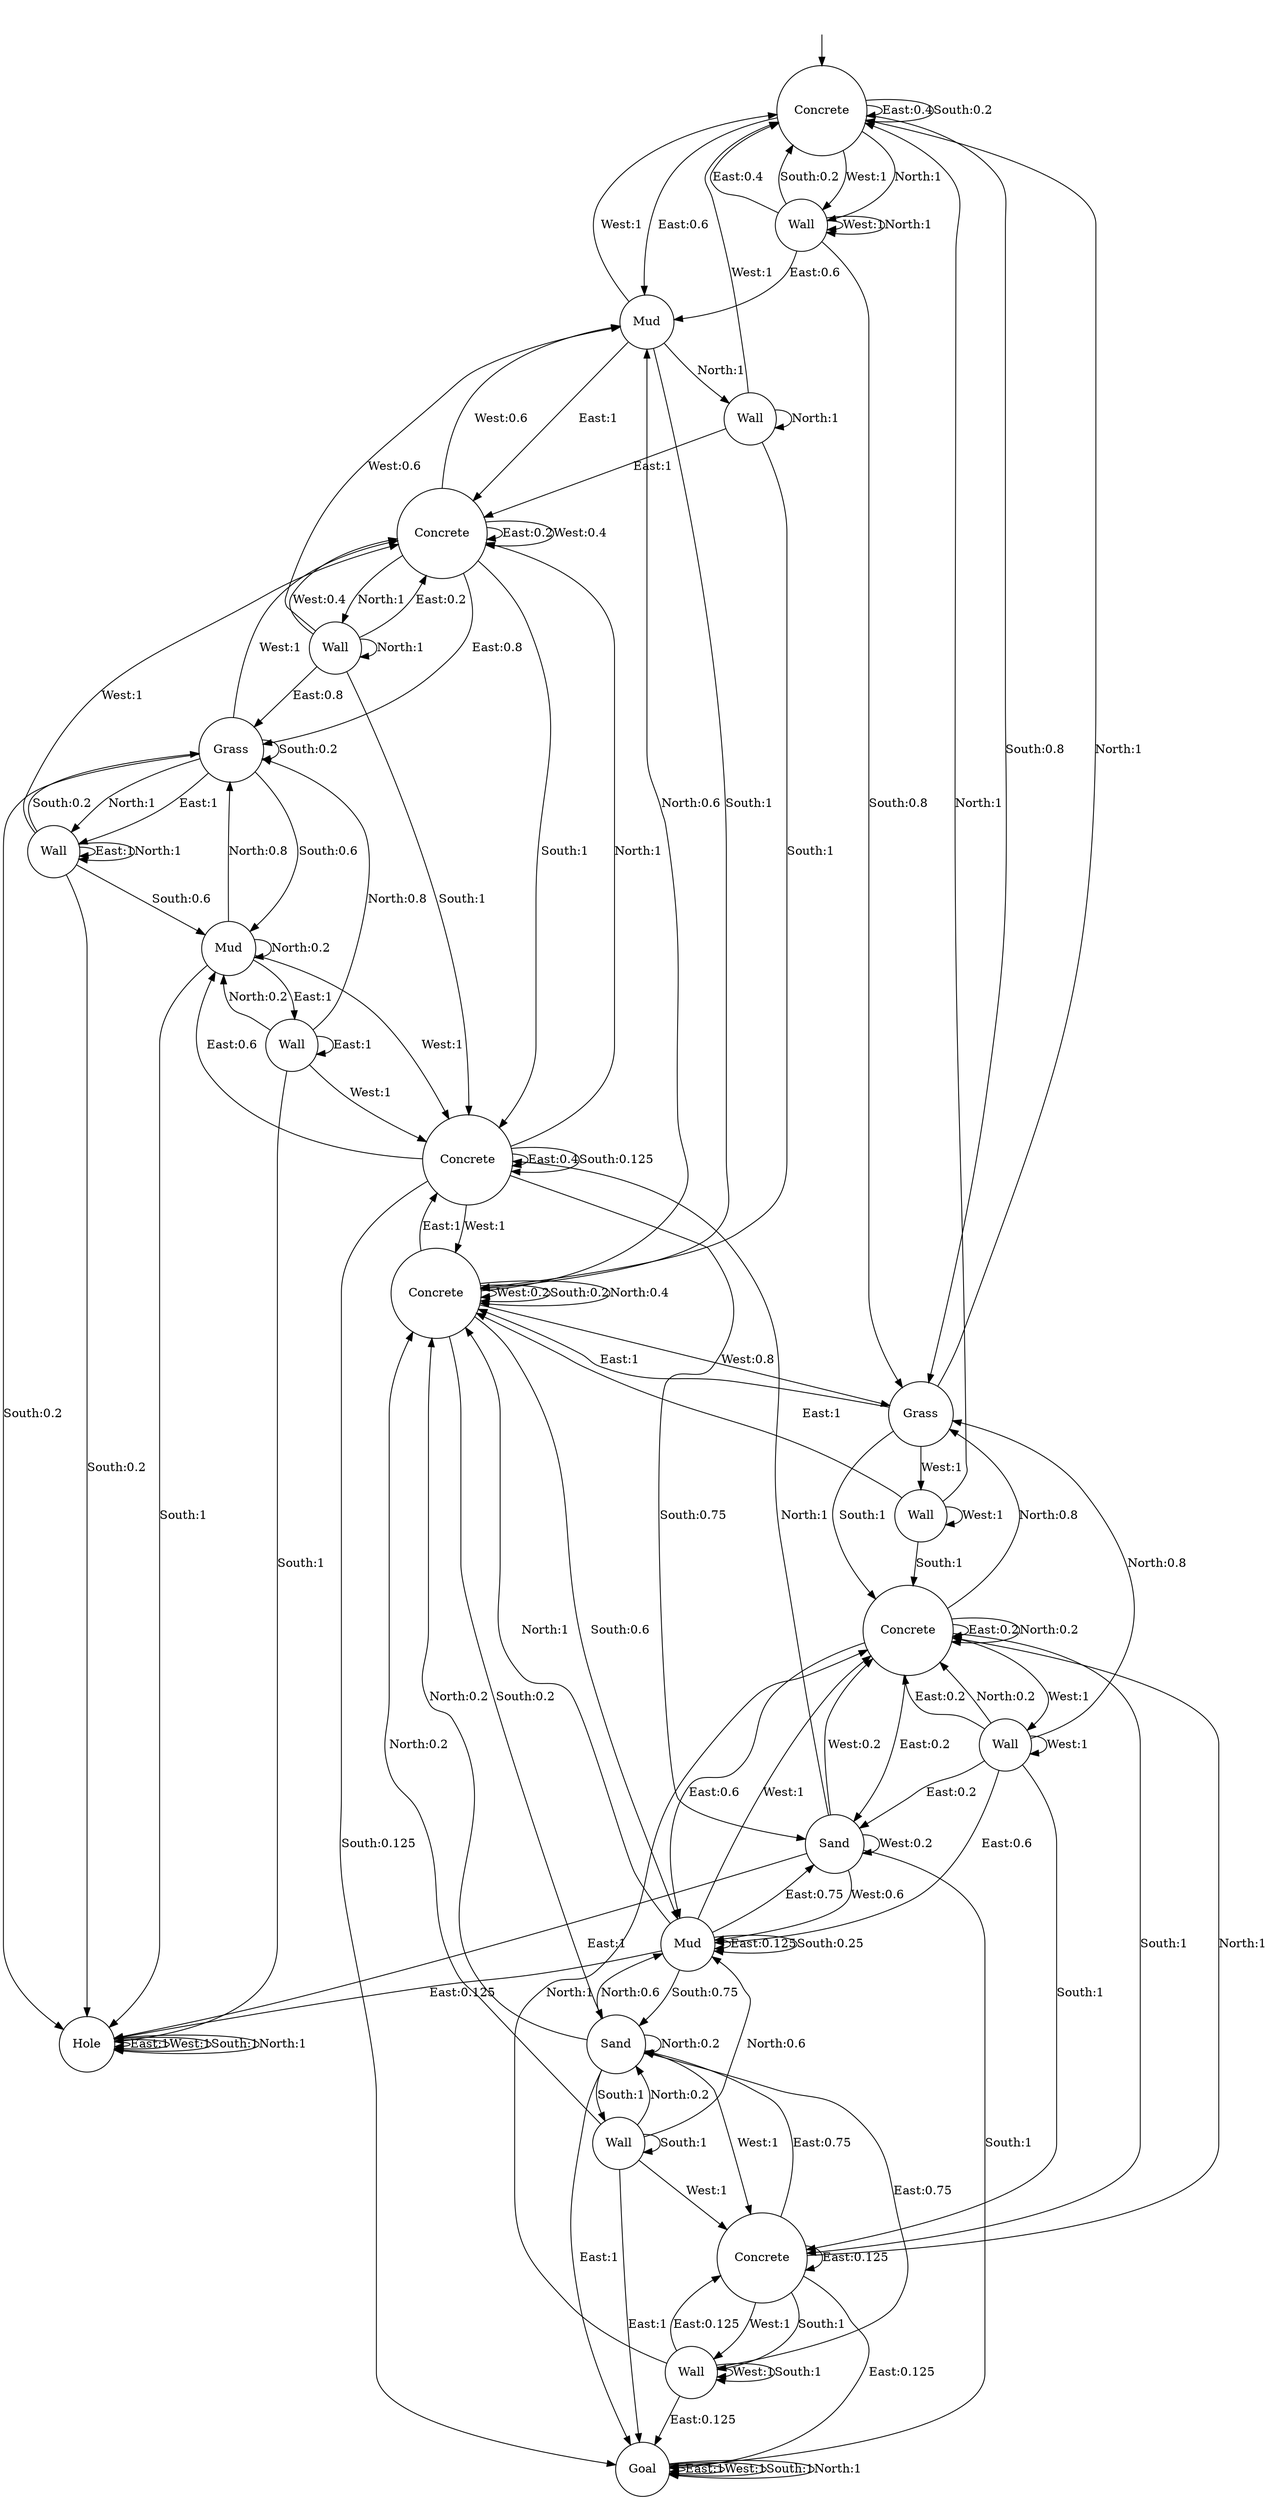 digraph g {
__start0 [label="" shape="none"];
0 [shape="circle" label="Concrete"];
1 [shape="circle" label="Wall"];
2 [shape="circle" label="Wall"];
3 [shape="circle" label="Grass"];
4 [shape="circle" label="Concrete"];
5 [shape="circle" label="Wall"];
6 [shape="circle" label="Concrete"];
7 [shape="circle" label="Wall"];
8 [shape="circle" label="Wall"];
9 [shape="circle" label="Mud"];
10 [shape="circle" label="Concrete"];
11 [shape="circle" label="Mud"];
12 [shape="circle" label="Wall"];
13 [shape="circle" label="Sand"];
14 [shape="circle" label="Concrete"];
15 [shape="circle" label="Wall"];
16 [shape="circle" label="Concrete"];
17 [shape="circle" label="Sand"];
18 [shape="circle" label="Goal"];
19 [shape="circle" label="Wall"];
20 [shape="circle" label="Grass"];
21 [shape="circle" label="Wall"];
22 [shape="circle" label="Mud"];
23 [shape="circle" label="Hole"];
0 -> 0 [label="East:0.4"];
0 -> 9 [label="East:0.6"];
0 -> 1 [label="West:1"];
0 -> 0 [label="South:0.2"];
0 -> 3 [label="South:0.8"];
0 -> 1 [label="North:1"];
1 -> 0 [label="East:0.4"];
1 -> 9 [label="East:0.6"];
1 -> 1 [label="West:1"];
1 -> 0 [label="South:0.2"];
1 -> 3 [label="South:0.8"];
1 -> 1 [label="North:1"];
2 -> 10 [label="East:1"];
2 -> 2 [label="West:1"];
2 -> 4 [label="South:1"];
2 -> 0 [label="North:1"];
3 -> 10 [label="East:1"];
3 -> 2 [label="West:1"];
3 -> 4 [label="South:1"];
3 -> 0 [label="North:1"];
4 -> 4 [label="East:0.2"];
4 -> 11 [label="East:0.6"];
4 -> 17 [label="East:0.2"];
4 -> 5 [label="West:1"];
4 -> 6 [label="South:1"];
4 -> 3 [label="North:0.8"];
4 -> 4 [label="North:0.2"];
5 -> 4 [label="East:0.2"];
5 -> 11 [label="East:0.6"];
5 -> 17 [label="East:0.2"];
5 -> 5 [label="West:1"];
5 -> 6 [label="South:1"];
5 -> 3 [label="North:0.8"];
5 -> 4 [label="North:0.2"];
6 -> 6 [label="East:0.125"];
6 -> 13 [label="East:0.75"];
6 -> 18 [label="East:0.125"];
6 -> 7 [label="West:1"];
6 -> 7 [label="South:1"];
6 -> 4 [label="North:1"];
7 -> 6 [label="East:0.125"];
7 -> 13 [label="East:0.75"];
7 -> 18 [label="East:0.125"];
7 -> 7 [label="West:1"];
7 -> 7 [label="South:1"];
7 -> 4 [label="North:1"];
8 -> 14 [label="East:1"];
8 -> 0 [label="West:1"];
8 -> 10 [label="South:1"];
8 -> 8 [label="North:1"];
9 -> 14 [label="East:1"];
9 -> 0 [label="West:1"];
9 -> 10 [label="South:1"];
9 -> 8 [label="North:1"];
10 -> 16 [label="East:1"];
10 -> 3 [label="West:0.8"];
10 -> 10 [label="West:0.2"];
10 -> 10 [label="South:0.2"];
10 -> 11 [label="South:0.6"];
10 -> 13 [label="South:0.2"];
10 -> 9 [label="North:0.6"];
10 -> 10 [label="North:0.4"];
11 -> 11 [label="East:0.125"];
11 -> 17 [label="East:0.75"];
11 -> 23 [label="East:0.125"];
11 -> 4 [label="West:1"];
11 -> 11 [label="South:0.25"];
11 -> 13 [label="South:0.75"];
11 -> 10 [label="North:1"];
12 -> 18 [label="East:1"];
12 -> 6 [label="West:1"];
12 -> 12 [label="South:1"];
12 -> 10 [label="North:0.2"];
12 -> 11 [label="North:0.6"];
12 -> 13 [label="North:0.2"];
13 -> 18 [label="East:1"];
13 -> 6 [label="West:1"];
13 -> 12 [label="South:1"];
13 -> 10 [label="North:0.2"];
13 -> 11 [label="North:0.6"];
13 -> 13 [label="North:0.2"];
14 -> 14 [label="East:0.2"];
14 -> 20 [label="East:0.8"];
14 -> 9 [label="West:0.6"];
14 -> 14 [label="West:0.4"];
14 -> 16 [label="South:1"];
14 -> 15 [label="North:1"];
15 -> 14 [label="East:0.2"];
15 -> 20 [label="East:0.8"];
15 -> 9 [label="West:0.6"];
15 -> 14 [label="West:0.4"];
15 -> 16 [label="South:1"];
15 -> 15 [label="North:1"];
16 -> 16 [label="East:0.4"];
16 -> 22 [label="East:0.6"];
16 -> 10 [label="West:1"];
16 -> 16 [label="South:0.125"];
16 -> 17 [label="South:0.75"];
16 -> 18 [label="South:0.125"];
16 -> 14 [label="North:1"];
17 -> 23 [label="East:1"];
17 -> 4 [label="West:0.2"];
17 -> 11 [label="West:0.6"];
17 -> 17 [label="West:0.2"];
17 -> 18 [label="South:1"];
17 -> 16 [label="North:1"];
18 -> 18 [label="East:1"];
18 -> 18 [label="West:1"];
18 -> 18 [label="South:1"];
18 -> 18 [label="North:1"];
19 -> 19 [label="East:1"];
19 -> 14 [label="West:1"];
19 -> 20 [label="South:0.2"];
19 -> 22 [label="South:0.6"];
19 -> 23 [label="South:0.2"];
19 -> 19 [label="North:1"];
20 -> 19 [label="East:1"];
20 -> 14 [label="West:1"];
20 -> 20 [label="South:0.2"];
20 -> 22 [label="South:0.6"];
20 -> 23 [label="South:0.2"];
20 -> 19 [label="North:1"];
21 -> 21 [label="East:1"];
21 -> 16 [label="West:1"];
21 -> 23 [label="South:1"];
21 -> 20 [label="North:0.8"];
21 -> 22 [label="North:0.2"];
22 -> 21 [label="East:1"];
22 -> 16 [label="West:1"];
22 -> 23 [label="South:1"];
22 -> 20 [label="North:0.8"];
22 -> 22 [label="North:0.2"];
23 -> 23 [label="East:1"];
23 -> 23 [label="West:1"];
23 -> 23 [label="South:1"];
23 -> 23 [label="North:1"];
__start0 -> 0;
}
